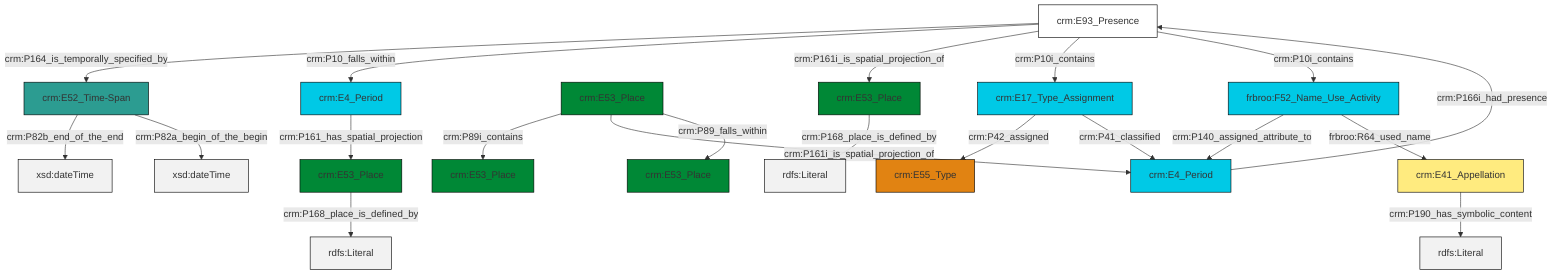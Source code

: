 graph TD
classDef Literal fill:#f2f2f2,stroke:#000000;
classDef CRM_Entity fill:#FFFFFF,stroke:#000000;
classDef Temporal_Entity fill:#00C9E6, stroke:#000000;
classDef Type fill:#E18312, stroke:#000000;
classDef Time-Span fill:#2C9C91, stroke:#000000;
classDef Appellation fill:#FFEB7F, stroke:#000000;
classDef Place fill:#008836, stroke:#000000;
classDef Persistent_Item fill:#B266B2, stroke:#000000;
classDef Conceptual_Object fill:#FFD700, stroke:#000000;
classDef Physical_Thing fill:#D2B48C, stroke:#000000;
classDef Actor fill:#f58aad, stroke:#000000;
classDef PC_Classes fill:#4ce600, stroke:#000000;
classDef Multi fill:#cccccc,stroke:#000000;

8["crm:E53_Place"]:::Place -->|crm:P89i_contains| 9["crm:E53_Place"]:::Place
0["crm:E93_Presence"]:::CRM_Entity -->|crm:P164_is_temporally_specified_by| 4["crm:E52_Time-Span"]:::Time-Span
10["frbroo:F52_Name_Use_Activity"]:::Temporal_Entity -->|crm:P140_assigned_attribute_to| 11["crm:E4_Period"]:::Temporal_Entity
0["crm:E93_Presence"]:::CRM_Entity -->|crm:P10_falls_within| 6["crm:E4_Period"]:::Temporal_Entity
4["crm:E52_Time-Span"]:::Time-Span -->|crm:P82b_end_of_the_end| 12[xsd:dateTime]:::Literal
0["crm:E93_Presence"]:::CRM_Entity -->|crm:P161i_is_spatial_projection_of| 13["crm:E53_Place"]:::Place
4["crm:E52_Time-Span"]:::Time-Span -->|crm:P82a_begin_of_the_begin| 14[xsd:dateTime]:::Literal
15["crm:E17_Type_Assignment"]:::Temporal_Entity -->|crm:P42_assigned| 16["crm:E55_Type"]:::Type
6["crm:E4_Period"]:::Temporal_Entity -->|crm:P161_has_spatial_projection| 17["crm:E53_Place"]:::Place
8["crm:E53_Place"]:::Place -->|crm:P161i_is_spatial_projection_of| 11["crm:E4_Period"]:::Temporal_Entity
17["crm:E53_Place"]:::Place -->|crm:P168_place_is_defined_by| 19[rdfs:Literal]:::Literal
13["crm:E53_Place"]:::Place -->|crm:P168_place_is_defined_by| 20[rdfs:Literal]:::Literal
15["crm:E17_Type_Assignment"]:::Temporal_Entity -->|crm:P41_classified| 11["crm:E4_Period"]:::Temporal_Entity
0["crm:E93_Presence"]:::CRM_Entity -->|crm:P10i_contains| 15["crm:E17_Type_Assignment"]:::Temporal_Entity
11["crm:E4_Period"]:::Temporal_Entity -->|crm:P166i_had_presence| 0["crm:E93_Presence"]:::CRM_Entity
0["crm:E93_Presence"]:::CRM_Entity -->|crm:P10i_contains| 10["frbroo:F52_Name_Use_Activity"]:::Temporal_Entity
10["frbroo:F52_Name_Use_Activity"]:::Temporal_Entity -->|frbroo:R64_used_name| 2["crm:E41_Appellation"]:::Appellation
2["crm:E41_Appellation"]:::Appellation -->|crm:P190_has_symbolic_content| 26[rdfs:Literal]:::Literal
8["crm:E53_Place"]:::Place -->|crm:P89_falls_within| 29["crm:E53_Place"]:::Place